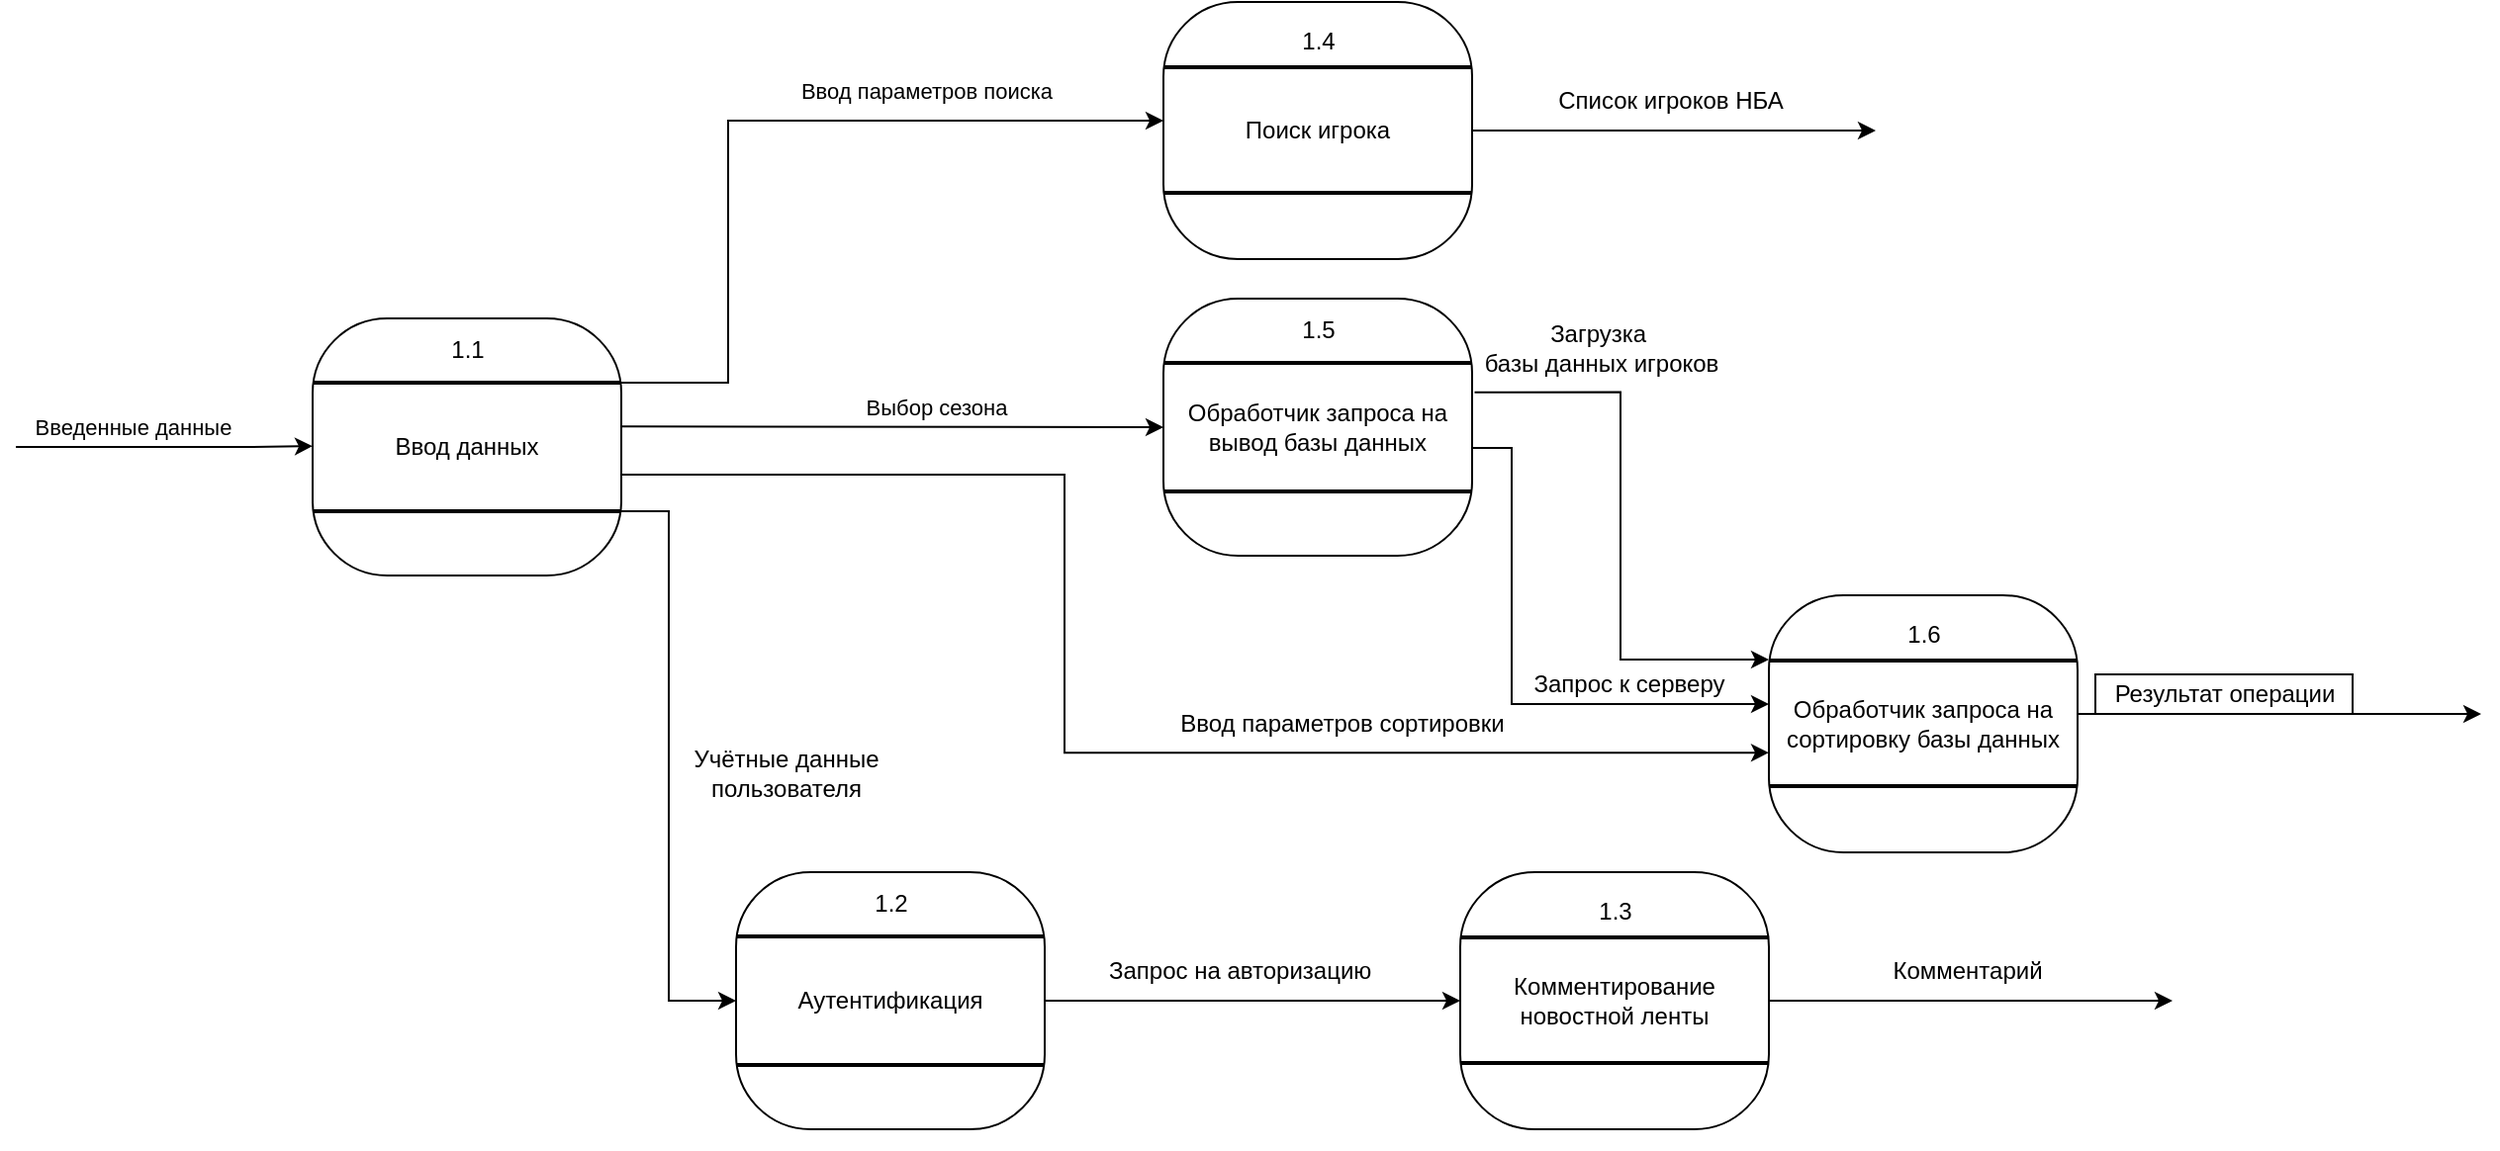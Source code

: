 <mxfile version="15.6.5" type="device"><diagram id="PHqWBbPYqmoVtwLs1eqd" name="Page-1"><mxGraphModel dx="1652" dy="1648" grid="1" gridSize="10" guides="1" tooltips="1" connect="1" arrows="1" fold="1" page="1" pageScale="1" pageWidth="827" pageHeight="1169" math="0" shadow="0"><root><mxCell id="0"/><mxCell id="1" parent="0"/><mxCell id="juEo7-lDoie9na1uW66X-5" value="" style="group;fontColor=default;" parent="1" vertex="1" connectable="0"><mxGeometry x="334" y="400" width="156" height="130" as="geometry"/></mxCell><mxCell id="juEo7-lDoie9na1uW66X-1" value="Аутентификация" style="rounded=1;whiteSpace=wrap;html=1;arcSize=29;" parent="juEo7-lDoie9na1uW66X-5" vertex="1"><mxGeometry width="156" height="130" as="geometry"/></mxCell><mxCell id="juEo7-lDoie9na1uW66X-3" value="" style="line;strokeWidth=2;html=1;" parent="juEo7-lDoie9na1uW66X-5" vertex="1"><mxGeometry y="26" width="156" height="13" as="geometry"/></mxCell><mxCell id="juEo7-lDoie9na1uW66X-4" value="" style="line;strokeWidth=2;html=1;" parent="juEo7-lDoie9na1uW66X-5" vertex="1"><mxGeometry y="91" width="156" height="13" as="geometry"/></mxCell><mxCell id="juEo7-lDoie9na1uW66X-11" value="1.2" style="text;html=1;align=center;verticalAlign=middle;resizable=0;points=[];autosize=1;strokeColor=none;fillColor=none;" parent="juEo7-lDoie9na1uW66X-5" vertex="1"><mxGeometry x="63" y="6" width="30" height="20" as="geometry"/></mxCell><mxCell id="juEo7-lDoie9na1uW66X-7" style="edgeStyle=orthogonalEdgeStyle;rounded=0;orthogonalLoop=1;jettySize=auto;html=1;exitX=1;exitY=0.5;exitDx=0;exitDy=0;strokeColor=default;labelBackgroundColor=default;fontColor=default;entryX=0;entryY=0.5;entryDx=0;entryDy=0;" parent="1" edge="1" target="juEo7-lDoie9na1uW66X-39" source="juEo7-lDoie9na1uW66X-1"><mxGeometry relative="1" as="geometry"><mxPoint x="694" y="355" as="targetPoint"/><mxPoint x="490" y="355.0" as="sourcePoint"/><Array as="points"/></mxGeometry></mxCell><mxCell id="juEo7-lDoie9na1uW66X-8" style="edgeStyle=orthogonalEdgeStyle;rounded=0;orthogonalLoop=1;jettySize=auto;html=1;strokeColor=default;labelBackgroundColor=default;fontColor=default;exitX=1;exitY=0.5;exitDx=0;exitDy=0;exitPerimeter=0;entryX=0;entryY=0.5;entryDx=0;entryDy=0;" parent="1" edge="1" target="juEo7-lDoie9na1uW66X-1" source="_kGtgWhThsLgJlclnDz_-4"><mxGeometry relative="1" as="geometry"><mxPoint x="334" y="354.654" as="targetPoint"/><mxPoint x="134" y="355" as="sourcePoint"/><Array as="points"><mxPoint x="300" y="218"/><mxPoint x="300" y="465"/></Array></mxGeometry></mxCell><mxCell id="juEo7-lDoie9na1uW66X-9" value="Учётные данные &lt;br&gt;пользователя" style="text;html=1;align=center;verticalAlign=middle;resizable=0;points=[];autosize=1;strokeColor=none;fillColor=none;fontColor=default;" parent="1" vertex="1"><mxGeometry x="304" y="335" width="110" height="30" as="geometry"/></mxCell><mxCell id="juEo7-lDoie9na1uW66X-10" value="Запрос на авторизацию&amp;nbsp;" style="text;html=1;align=center;verticalAlign=middle;resizable=0;points=[];autosize=1;strokeColor=none;fillColor=none;fontColor=default;" parent="1" vertex="1"><mxGeometry x="515" y="440" width="150" height="20" as="geometry"/></mxCell><mxCell id="juEo7-lDoie9na1uW66X-12" value="" style="group;fontColor=default;" parent="1" vertex="1" connectable="0"><mxGeometry x="856" y="270" width="156" height="130" as="geometry"/></mxCell><mxCell id="juEo7-lDoie9na1uW66X-13" value="Обработчик запроса на сортировку базы данных" style="rounded=1;whiteSpace=wrap;html=1;arcSize=29;fontColor=default;" parent="juEo7-lDoie9na1uW66X-12" vertex="1"><mxGeometry y="-10" width="156" height="130" as="geometry"/></mxCell><mxCell id="juEo7-lDoie9na1uW66X-14" value="" style="line;strokeWidth=2;html=1;fontColor=default;" parent="juEo7-lDoie9na1uW66X-12" vertex="1"><mxGeometry y="11" width="156" height="24" as="geometry"/></mxCell><mxCell id="juEo7-lDoie9na1uW66X-15" value="" style="line;strokeWidth=2;html=1;fontColor=default;" parent="juEo7-lDoie9na1uW66X-12" vertex="1"><mxGeometry y="80" width="156" height="13" as="geometry"/></mxCell><mxCell id="juEo7-lDoie9na1uW66X-16" value="1.6" style="text;html=1;align=center;verticalAlign=middle;resizable=0;points=[];autosize=1;strokeColor=none;fillColor=none;fontColor=default;" parent="juEo7-lDoie9na1uW66X-12" vertex="1"><mxGeometry x="63" width="30" height="20" as="geometry"/></mxCell><mxCell id="juEo7-lDoie9na1uW66X-17" style="edgeStyle=orthogonalEdgeStyle;rounded=0;orthogonalLoop=1;jettySize=auto;html=1;exitX=1.002;exitY=0.581;exitDx=0;exitDy=0;fontColor=default;exitPerimeter=0;strokeColor=default;labelBackgroundColor=default;" parent="1" edge="1"><mxGeometry relative="1" as="geometry"><mxPoint x="856" y="315" as="targetPoint"/><mxPoint x="702.312" y="185.53" as="sourcePoint"/><Array as="points"><mxPoint x="726" y="185"/><mxPoint x="726" y="315"/></Array></mxGeometry></mxCell><mxCell id="juEo7-lDoie9na1uW66X-18" style="edgeStyle=orthogonalEdgeStyle;rounded=0;orthogonalLoop=1;jettySize=auto;html=1;fontColor=default;strokeColor=default;labelBackgroundColor=default;exitX=1;exitY=0.608;exitDx=0;exitDy=0;exitPerimeter=0;" parent="1" edge="1" source="_kGtgWhThsLgJlclnDz_-2"><mxGeometry relative="1" as="geometry"><mxPoint x="856" y="339.584" as="targetPoint"/><mxPoint x="700" y="340" as="sourcePoint"/><Array as="points"><mxPoint x="500" y="199"/><mxPoint x="500" y="340"/></Array></mxGeometry></mxCell><mxCell id="juEo7-lDoie9na1uW66X-20" value="Запрос к серверу" style="text;html=1;align=center;verticalAlign=middle;resizable=0;points=[];autosize=1;strokeColor=none;fillColor=none;fontColor=default;" parent="1" vertex="1"><mxGeometry x="730" y="295" width="110" height="20" as="geometry"/></mxCell><mxCell id="juEo7-lDoie9na1uW66X-21" style="edgeStyle=orthogonalEdgeStyle;rounded=0;orthogonalLoop=1;jettySize=auto;html=1;exitX=1;exitY=0.5;exitDx=0;exitDy=0;fontColor=default;strokeColor=default;labelBackgroundColor=default;" parent="1" edge="1"><mxGeometry relative="1" as="geometry"><mxPoint x="1216" y="320" as="targetPoint"/><mxPoint x="1012" y="320" as="sourcePoint"/><Array as="points"><mxPoint x="1096" y="320"/><mxPoint x="1096" y="320"/></Array></mxGeometry></mxCell><mxCell id="juEo7-lDoie9na1uW66X-22" value="Результат операции" style="text;html=1;align=center;verticalAlign=middle;resizable=0;points=[];autosize=1;strokeColor=default;fillColor=none;fontColor=default;labelBackgroundColor=default;" parent="1" vertex="1"><mxGeometry x="1021" y="300" width="130" height="20" as="geometry"/></mxCell><mxCell id="juEo7-lDoie9na1uW66X-23" value="Ввод параметров сортировки" style="text;html=1;align=center;verticalAlign=middle;resizable=0;points=[];autosize=1;strokeColor=none;fillColor=none;fontColor=default;" parent="1" vertex="1"><mxGeometry x="550" y="315" width="180" height="20" as="geometry"/></mxCell><mxCell id="juEo7-lDoie9na1uW66X-24" style="edgeStyle=orthogonalEdgeStyle;rounded=0;orthogonalLoop=1;jettySize=auto;html=1;fontColor=default;strokeColor=default;labelBackgroundColor=default;entryX=0;entryY=0.5;entryDx=0;entryDy=0;exitX=0.999;exitY=0.42;exitDx=0;exitDy=0;exitPerimeter=0;" parent="1" edge="1" target="juEo7-lDoie9na1uW66X-27" source="_kGtgWhThsLgJlclnDz_-2"><mxGeometry relative="1" as="geometry"><mxPoint x="580" y="184.504" as="targetPoint"/><mxPoint x="280" y="170" as="sourcePoint"/><Array as="points"><mxPoint x="280" y="175"/></Array></mxGeometry></mxCell><mxCell id="juEo7-lDoie9na1uW66X-25" value="Выбор сезона" style="edgeLabel;html=1;align=center;verticalAlign=middle;resizable=0;points=[];fontColor=default;labelBackgroundColor=default;" parent="juEo7-lDoie9na1uW66X-24" vertex="1" connectable="0"><mxGeometry x="-0.71" y="2" relative="1" as="geometry"><mxPoint x="119" y="-8" as="offset"/></mxGeometry></mxCell><mxCell id="juEo7-lDoie9na1uW66X-26" value="" style="group;fontColor=default;" parent="1" vertex="1" connectable="0"><mxGeometry x="550" y="110" width="156" height="130" as="geometry"/></mxCell><mxCell id="juEo7-lDoie9na1uW66X-27" value="Обработчик запроса на вывод базы данных" style="rounded=1;whiteSpace=wrap;html=1;arcSize=29;fontColor=default;" parent="juEo7-lDoie9na1uW66X-26" vertex="1"><mxGeometry width="156" height="130" as="geometry"/></mxCell><mxCell id="juEo7-lDoie9na1uW66X-28" value="" style="line;strokeWidth=2;html=1;fontColor=default;" parent="juEo7-lDoie9na1uW66X-26" vertex="1"><mxGeometry y="26" width="156" height="13" as="geometry"/></mxCell><mxCell id="juEo7-lDoie9na1uW66X-29" value="" style="line;strokeWidth=2;html=1;fontColor=default;" parent="juEo7-lDoie9na1uW66X-26" vertex="1"><mxGeometry y="91" width="156" height="13" as="geometry"/></mxCell><mxCell id="juEo7-lDoie9na1uW66X-30" value="1.5" style="text;html=1;align=center;verticalAlign=middle;resizable=0;points=[];autosize=1;strokeColor=none;fillColor=none;fontColor=default;" parent="juEo7-lDoie9na1uW66X-26" vertex="1"><mxGeometry x="63" y="6" width="30" height="20" as="geometry"/></mxCell><mxCell id="juEo7-lDoie9na1uW66X-31" style="edgeStyle=orthogonalEdgeStyle;rounded=0;orthogonalLoop=1;jettySize=auto;html=1;exitX=1;exitY=0.5;exitDx=0;exitDy=0;strokeColor=default;labelBackgroundColor=default;fontColor=default;" parent="1" edge="1"><mxGeometry relative="1" as="geometry"><mxPoint x="1060" y="465" as="targetPoint"/><mxPoint x="856" y="465.0" as="sourcePoint"/><Array as="points"><mxPoint x="940" y="465"/><mxPoint x="940" y="465"/></Array></mxGeometry></mxCell><mxCell id="juEo7-lDoie9na1uW66X-34" value="Комментарий" style="text;html=1;align=center;verticalAlign=middle;resizable=0;points=[];autosize=1;strokeColor=none;fillColor=none;labelBackgroundColor=default;fontColor=default;" parent="1" vertex="1"><mxGeometry x="911" y="440" width="90" height="20" as="geometry"/></mxCell><mxCell id="juEo7-lDoie9na1uW66X-35" style="edgeStyle=orthogonalEdgeStyle;rounded=0;orthogonalLoop=1;jettySize=auto;html=1;exitX=1.008;exitY=0.364;exitDx=0;exitDy=0;fontColor=default;strokeColor=default;labelBackgroundColor=default;entryX=0;entryY=0.25;entryDx=0;entryDy=0;exitPerimeter=0;" parent="1" source="juEo7-lDoie9na1uW66X-27" target="juEo7-lDoie9na1uW66X-13" edge="1"><mxGeometry relative="1" as="geometry"><mxPoint x="810" y="300" as="targetPoint"/></mxGeometry></mxCell><mxCell id="juEo7-lDoie9na1uW66X-37" value="Загрузка&amp;nbsp;&lt;br&gt;базы данных игроков" style="text;html=1;align=center;verticalAlign=middle;resizable=0;points=[];autosize=1;strokeColor=none;fillColor=none;fontColor=default;" parent="1" vertex="1"><mxGeometry x="706" y="120" width="130" height="30" as="geometry"/></mxCell><mxCell id="juEo7-lDoie9na1uW66X-38" value="" style="group;strokeColor=none;labelBackgroundColor=default;fontColor=default;" parent="1" vertex="1" connectable="0"><mxGeometry x="700" y="410" width="156" height="130" as="geometry"/></mxCell><mxCell id="juEo7-lDoie9na1uW66X-39" value="Комментирование новостной ленты" style="rounded=1;whiteSpace=wrap;html=1;arcSize=29;strokeColor=default;labelBackgroundColor=default;fontColor=default;" parent="juEo7-lDoie9na1uW66X-38" vertex="1"><mxGeometry y="-10" width="156" height="130" as="geometry"/></mxCell><mxCell id="juEo7-lDoie9na1uW66X-40" value="" style="line;strokeWidth=2;html=1;strokeColor=default;labelBackgroundColor=default;fontColor=default;" parent="juEo7-lDoie9na1uW66X-38" vertex="1"><mxGeometry y="11" width="156" height="24" as="geometry"/></mxCell><mxCell id="juEo7-lDoie9na1uW66X-41" value="" style="line;strokeWidth=2;html=1;strokeColor=default;labelBackgroundColor=default;fontColor=default;" parent="juEo7-lDoie9na1uW66X-38" vertex="1"><mxGeometry y="80" width="156" height="13" as="geometry"/></mxCell><mxCell id="juEo7-lDoie9na1uW66X-42" value="1.3" style="text;html=1;align=center;verticalAlign=middle;resizable=0;points=[];autosize=1;strokeColor=none;fillColor=none;labelBackgroundColor=default;fontColor=default;" parent="juEo7-lDoie9na1uW66X-38" vertex="1"><mxGeometry x="63" width="30" height="20" as="geometry"/></mxCell><mxCell id="CYJiW18VbaoydGnxhgdL-1" style="edgeStyle=orthogonalEdgeStyle;rounded=0;orthogonalLoop=1;jettySize=auto;html=1;exitX=1;exitY=0.5;exitDx=0;exitDy=0;strokeColor=default;labelBackgroundColor=default;fontColor=default;" parent="1" edge="1"><mxGeometry relative="1" as="geometry"><mxPoint x="910" y="25" as="targetPoint"/><mxPoint x="706.0" y="25" as="sourcePoint"/><Array as="points"><mxPoint x="790" y="25"/><mxPoint x="790" y="25"/></Array></mxGeometry></mxCell><mxCell id="CYJiW18VbaoydGnxhgdL-3" value="Список игроков НБА" style="text;html=1;align=center;verticalAlign=middle;resizable=0;points=[];autosize=1;strokeColor=none;fillColor=none;labelBackgroundColor=default;fontColor=default;" parent="1" vertex="1"><mxGeometry x="741" width="130" height="20" as="geometry"/></mxCell><mxCell id="CYJiW18VbaoydGnxhgdL-4" value="" style="group;strokeColor=none;labelBackgroundColor=default;fontColor=default;" parent="1" vertex="1" connectable="0"><mxGeometry x="550" y="-30" width="156" height="130" as="geometry"/></mxCell><mxCell id="CYJiW18VbaoydGnxhgdL-5" value="Поиск игрока" style="rounded=1;whiteSpace=wrap;html=1;arcSize=29;labelBackgroundColor=default;fontColor=default;" parent="CYJiW18VbaoydGnxhgdL-4" vertex="1"><mxGeometry y="-10" width="156" height="130" as="geometry"/></mxCell><mxCell id="CYJiW18VbaoydGnxhgdL-6" value="" style="line;strokeWidth=2;html=1;labelBackgroundColor=default;fontColor=default;" parent="CYJiW18VbaoydGnxhgdL-4" vertex="1"><mxGeometry y="11" width="156" height="24" as="geometry"/></mxCell><mxCell id="CYJiW18VbaoydGnxhgdL-7" value="" style="line;strokeWidth=2;html=1;labelBackgroundColor=default;fontColor=default;" parent="CYJiW18VbaoydGnxhgdL-4" vertex="1"><mxGeometry y="80" width="156" height="13" as="geometry"/></mxCell><mxCell id="CYJiW18VbaoydGnxhgdL-8" value="1.4" style="text;html=1;align=center;verticalAlign=middle;resizable=0;points=[];autosize=1;strokeColor=none;fillColor=none;labelBackgroundColor=default;fontColor=default;" parent="CYJiW18VbaoydGnxhgdL-4" vertex="1"><mxGeometry x="63" width="30" height="20" as="geometry"/></mxCell><mxCell id="CYJiW18VbaoydGnxhgdL-9" style="edgeStyle=orthogonalEdgeStyle;rounded=0;orthogonalLoop=1;jettySize=auto;html=1;strokeColor=default;labelBackgroundColor=default;fontColor=default;exitX=1;exitY=0.25;exitDx=0;exitDy=0;" parent="1" edge="1" source="_kGtgWhThsLgJlclnDz_-2"><mxGeometry relative="1" as="geometry"><mxPoint x="550" y="20.004" as="targetPoint"/><mxPoint x="350" y="20.35" as="sourcePoint"/><Array as="points"><mxPoint x="330" y="153"/><mxPoint x="330" y="20"/></Array></mxGeometry></mxCell><mxCell id="CYJiW18VbaoydGnxhgdL-10" value="Ввод параметров поиска" style="edgeLabel;html=1;align=center;verticalAlign=middle;resizable=0;points=[];fontColor=default;labelBackgroundColor=default;" parent="CYJiW18VbaoydGnxhgdL-9" vertex="1" connectable="0"><mxGeometry x="-0.313" y="-1" relative="1" as="geometry"><mxPoint x="99" y="-62" as="offset"/></mxGeometry></mxCell><mxCell id="_kGtgWhThsLgJlclnDz_-1" value="" style="group;fontColor=default;" vertex="1" connectable="0" parent="1"><mxGeometry x="120" y="120" width="156" height="130" as="geometry"/></mxCell><mxCell id="_kGtgWhThsLgJlclnDz_-2" value="Ввод данных" style="rounded=1;whiteSpace=wrap;html=1;arcSize=29;" vertex="1" parent="_kGtgWhThsLgJlclnDz_-1"><mxGeometry width="156" height="130" as="geometry"/></mxCell><mxCell id="_kGtgWhThsLgJlclnDz_-3" value="" style="line;strokeWidth=2;html=1;" vertex="1" parent="_kGtgWhThsLgJlclnDz_-1"><mxGeometry y="26" width="156" height="13" as="geometry"/></mxCell><mxCell id="_kGtgWhThsLgJlclnDz_-4" value="" style="line;strokeWidth=2;html=1;" vertex="1" parent="_kGtgWhThsLgJlclnDz_-1"><mxGeometry y="91" width="156" height="13" as="geometry"/></mxCell><mxCell id="_kGtgWhThsLgJlclnDz_-5" value="1.1" style="text;html=1;align=center;verticalAlign=middle;resizable=0;points=[];autosize=1;strokeColor=none;fillColor=none;" vertex="1" parent="_kGtgWhThsLgJlclnDz_-1"><mxGeometry x="63" y="6" width="30" height="20" as="geometry"/></mxCell><mxCell id="_kGtgWhThsLgJlclnDz_-6" style="edgeStyle=orthogonalEdgeStyle;rounded=0;orthogonalLoop=1;jettySize=auto;html=1;strokeColor=default;labelBackgroundColor=default;fontColor=default;" edge="1" parent="1"><mxGeometry relative="1" as="geometry"><mxPoint x="120" y="184.584" as="targetPoint"/><mxPoint x="-30" y="185" as="sourcePoint"/><Array as="points"><mxPoint x="90" y="184.86"/><mxPoint x="90" y="184.86"/></Array></mxGeometry></mxCell><mxCell id="_kGtgWhThsLgJlclnDz_-9" value="Введенные данные" style="edgeLabel;html=1;align=center;verticalAlign=middle;resizable=0;points=[];fontColor=default;labelBackgroundColor=default;" vertex="1" connectable="0" parent="_kGtgWhThsLgJlclnDz_-6"><mxGeometry x="-0.318" relative="1" as="geometry"><mxPoint x="8" y="-10" as="offset"/></mxGeometry></mxCell></root></mxGraphModel></diagram></mxfile>